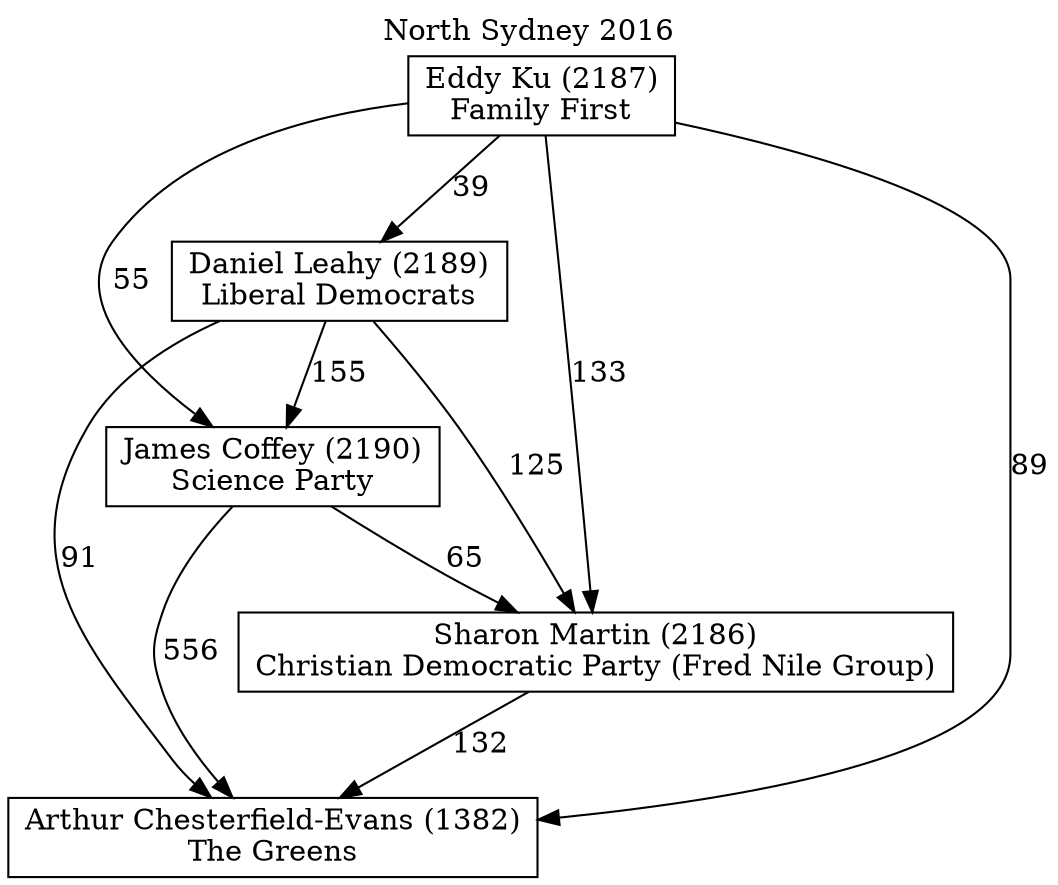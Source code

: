 // House preference flow
digraph "Arthur Chesterfield-Evans (1382)_North Sydney_2016" {
	graph [label="North Sydney 2016" labelloc=t mclimit=10]
	node [shape=box]
	"Sharon Martin (2186)" [label="Sharon Martin (2186)
Christian Democratic Party (Fred Nile Group)"]
	"Arthur Chesterfield-Evans (1382)" [label="Arthur Chesterfield-Evans (1382)
The Greens"]
	"Eddy Ku (2187)" [label="Eddy Ku (2187)
Family First"]
	"James Coffey (2190)" [label="James Coffey (2190)
Science Party"]
	"Daniel Leahy (2189)" [label="Daniel Leahy (2189)
Liberal Democrats"]
	"Daniel Leahy (2189)" -> "James Coffey (2190)" [label=155]
	"James Coffey (2190)" -> "Sharon Martin (2186)" [label=65]
	"Eddy Ku (2187)" -> "Arthur Chesterfield-Evans (1382)" [label=89]
	"James Coffey (2190)" -> "Arthur Chesterfield-Evans (1382)" [label=556]
	"Eddy Ku (2187)" -> "Daniel Leahy (2189)" [label=39]
	"Eddy Ku (2187)" -> "Sharon Martin (2186)" [label=133]
	"Daniel Leahy (2189)" -> "Sharon Martin (2186)" [label=125]
	"Daniel Leahy (2189)" -> "Arthur Chesterfield-Evans (1382)" [label=91]
	"Sharon Martin (2186)" -> "Arthur Chesterfield-Evans (1382)" [label=132]
	"Eddy Ku (2187)" -> "James Coffey (2190)" [label=55]
}
